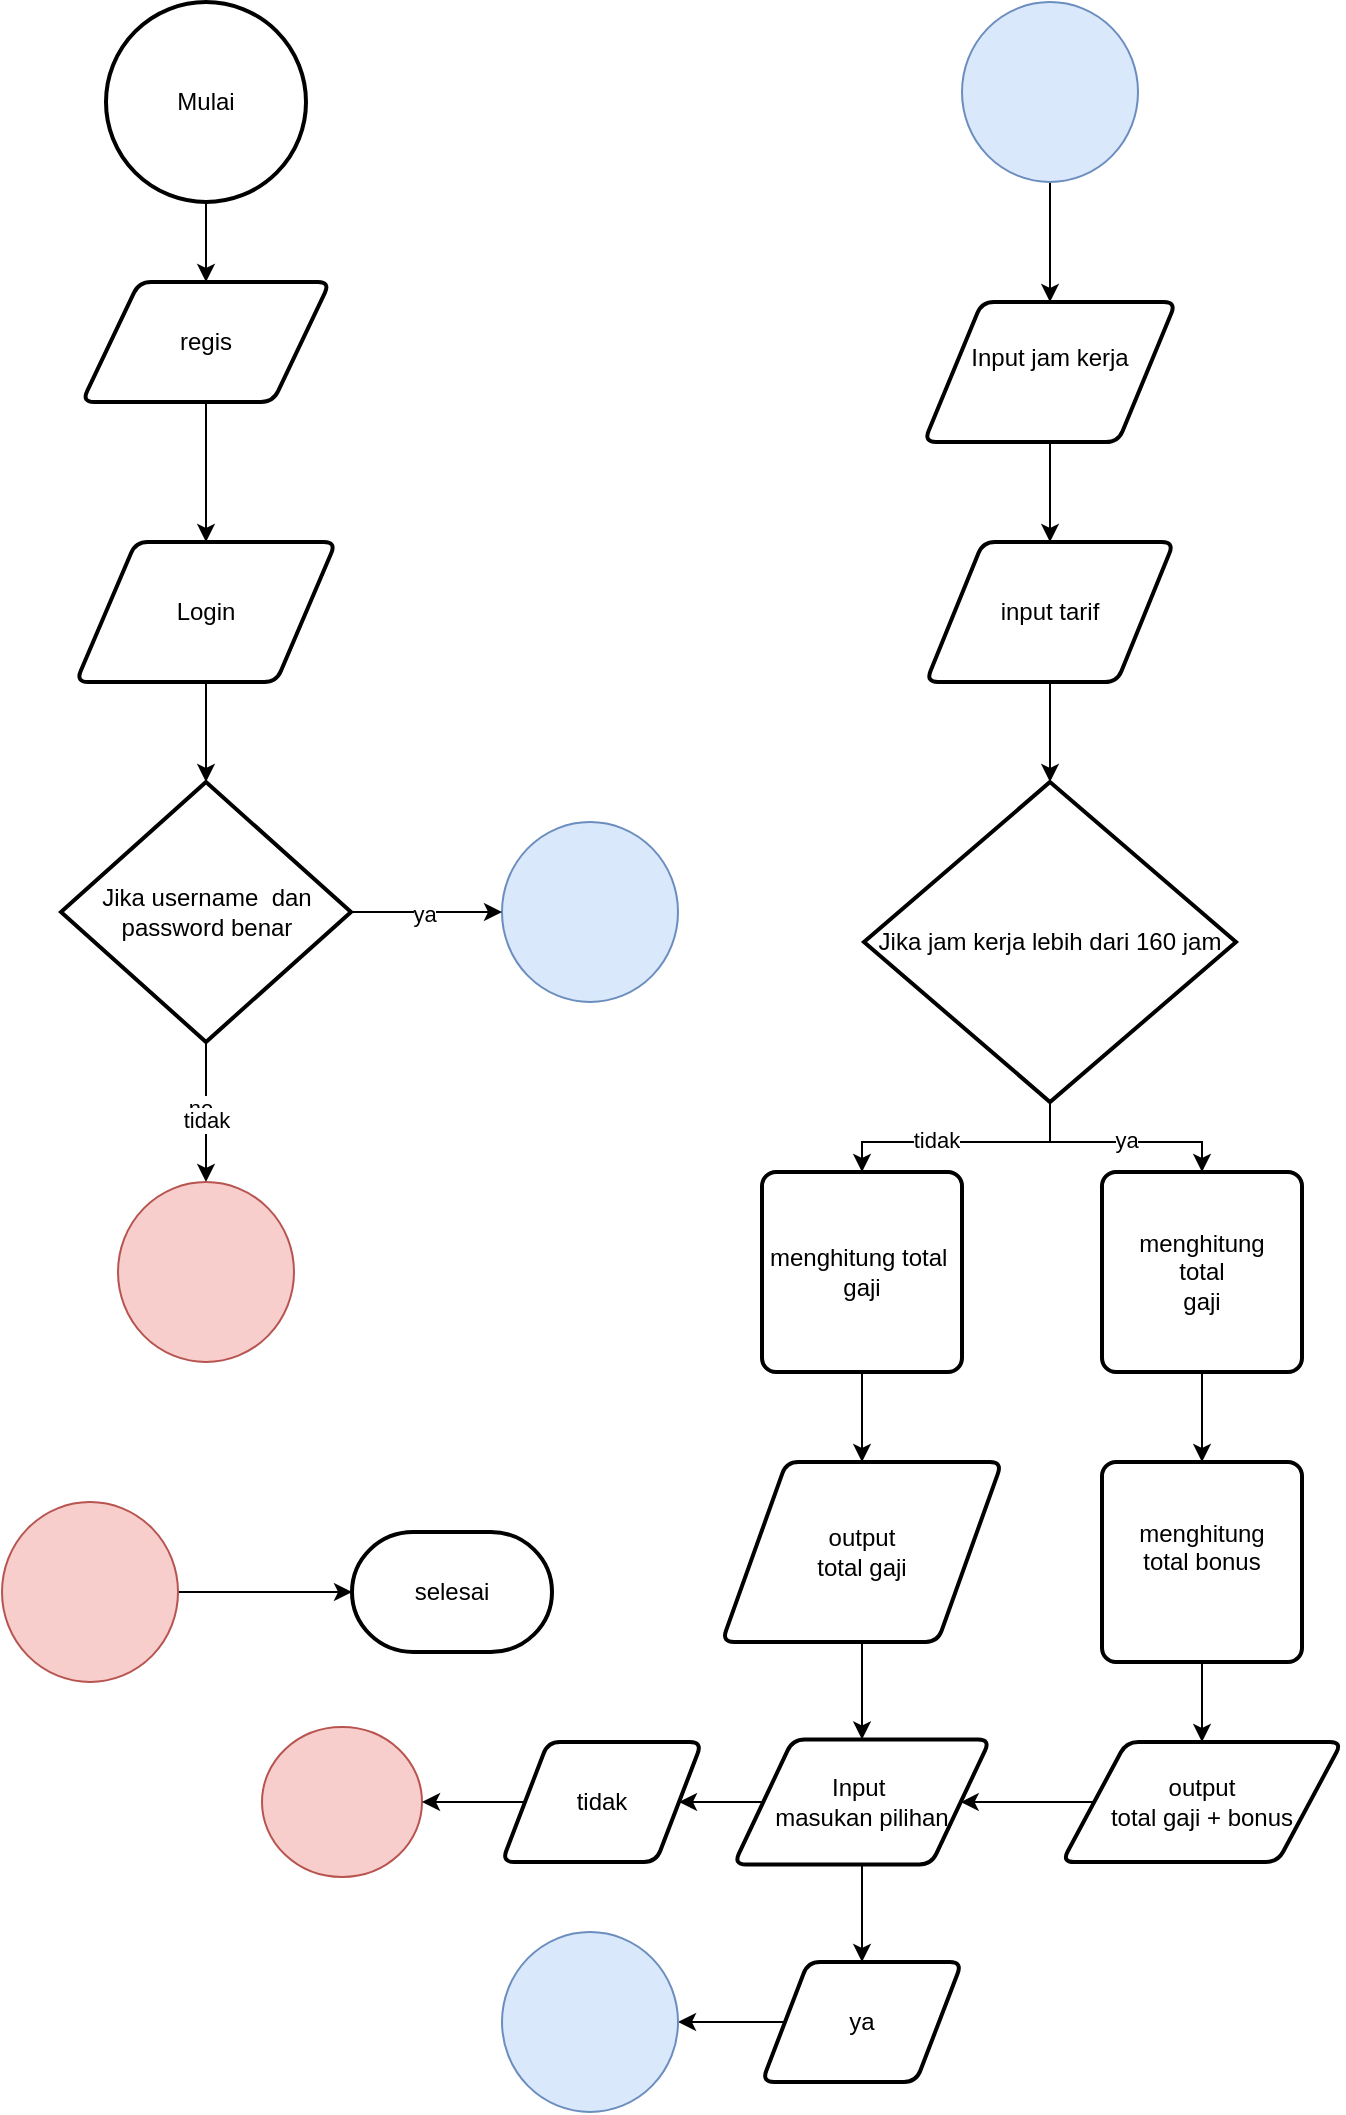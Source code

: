 <mxfile version="24.7.14">
  <diagram name="Halaman-1" id="M4Um3zYucQOefD8ou4oW">
    <mxGraphModel dx="2100" dy="1202" grid="1" gridSize="10" guides="1" tooltips="1" connect="1" arrows="1" fold="1" page="1" pageScale="1" pageWidth="827" pageHeight="1169" math="0" shadow="0">
      <root>
        <mxCell id="0" />
        <mxCell id="1" parent="0" />
        <mxCell id="2ca-9HjFx5d7AUhMN7xK-5" style="edgeStyle=orthogonalEdgeStyle;rounded=0;orthogonalLoop=1;jettySize=auto;html=1;exitX=0.5;exitY=1;exitDx=0;exitDy=0;exitPerimeter=0;entryX=0.5;entryY=0;entryDx=0;entryDy=0;" edge="1" parent="1" source="2ca-9HjFx5d7AUhMN7xK-1" target="2ca-9HjFx5d7AUhMN7xK-4">
          <mxGeometry relative="1" as="geometry" />
        </mxCell>
        <mxCell id="2ca-9HjFx5d7AUhMN7xK-1" value="Mulai" style="strokeWidth=2;html=1;shape=mxgraph.flowchart.start_2;whiteSpace=wrap;" vertex="1" parent="1">
          <mxGeometry x="52" y="20" width="100" height="100" as="geometry" />
        </mxCell>
        <mxCell id="2ca-9HjFx5d7AUhMN7xK-16" value="" style="edgeStyle=orthogonalEdgeStyle;rounded=0;orthogonalLoop=1;jettySize=auto;html=1;" edge="1" parent="1" source="2ca-9HjFx5d7AUhMN7xK-4" target="2ca-9HjFx5d7AUhMN7xK-6">
          <mxGeometry relative="1" as="geometry" />
        </mxCell>
        <mxCell id="2ca-9HjFx5d7AUhMN7xK-4" value="regis" style="shape=parallelogram;html=1;strokeWidth=2;perimeter=parallelogramPerimeter;whiteSpace=wrap;rounded=1;arcSize=12;size=0.23;" vertex="1" parent="1">
          <mxGeometry x="40" y="160" width="124" height="60" as="geometry" />
        </mxCell>
        <mxCell id="2ca-9HjFx5d7AUhMN7xK-14" value="" style="edgeStyle=orthogonalEdgeStyle;rounded=0;orthogonalLoop=1;jettySize=auto;html=1;" edge="1" parent="1" source="2ca-9HjFx5d7AUhMN7xK-6" target="2ca-9HjFx5d7AUhMN7xK-13">
          <mxGeometry relative="1" as="geometry" />
        </mxCell>
        <mxCell id="2ca-9HjFx5d7AUhMN7xK-6" value="Login" style="shape=parallelogram;html=1;strokeWidth=2;perimeter=parallelogramPerimeter;whiteSpace=wrap;rounded=1;arcSize=12;size=0.23;" vertex="1" parent="1">
          <mxGeometry x="37" y="290" width="130" height="70" as="geometry" />
        </mxCell>
        <mxCell id="2ca-9HjFx5d7AUhMN7xK-9" value="" style="verticalLabelPosition=bottom;verticalAlign=top;html=1;shape=mxgraph.flowchart.on-page_reference;fillColor=#dae8fc;strokeColor=#6c8ebf;" vertex="1" parent="1">
          <mxGeometry x="250" y="430" width="88" height="90" as="geometry" />
        </mxCell>
        <mxCell id="2ca-9HjFx5d7AUhMN7xK-24" value="" style="edgeStyle=orthogonalEdgeStyle;rounded=0;orthogonalLoop=1;jettySize=auto;html=1;" edge="1" parent="1" source="2ca-9HjFx5d7AUhMN7xK-11" target="2ca-9HjFx5d7AUhMN7xK-23">
          <mxGeometry relative="1" as="geometry" />
        </mxCell>
        <mxCell id="2ca-9HjFx5d7AUhMN7xK-11" value="" style="verticalLabelPosition=bottom;verticalAlign=top;html=1;shape=mxgraph.flowchart.on-page_reference;fillColor=#dae8fc;strokeColor=#6c8ebf;" vertex="1" parent="1">
          <mxGeometry x="480" y="20" width="88" height="90" as="geometry" />
        </mxCell>
        <mxCell id="2ca-9HjFx5d7AUhMN7xK-18" value="" style="edgeStyle=orthogonalEdgeStyle;rounded=0;orthogonalLoop=1;jettySize=auto;html=1;" edge="1" parent="1" source="2ca-9HjFx5d7AUhMN7xK-13" target="2ca-9HjFx5d7AUhMN7xK-9">
          <mxGeometry relative="1" as="geometry" />
        </mxCell>
        <mxCell id="2ca-9HjFx5d7AUhMN7xK-59" value="ya" style="edgeLabel;html=1;align=center;verticalAlign=middle;resizable=0;points=[];" vertex="1" connectable="0" parent="2ca-9HjFx5d7AUhMN7xK-18">
          <mxGeometry x="-0.042" y="-1" relative="1" as="geometry">
            <mxPoint as="offset" />
          </mxGeometry>
        </mxCell>
        <mxCell id="2ca-9HjFx5d7AUhMN7xK-20" value="" style="edgeStyle=orthogonalEdgeStyle;rounded=0;orthogonalLoop=1;jettySize=auto;html=1;" edge="1" parent="1" source="2ca-9HjFx5d7AUhMN7xK-13" target="2ca-9HjFx5d7AUhMN7xK-19">
          <mxGeometry relative="1" as="geometry" />
        </mxCell>
        <mxCell id="2ca-9HjFx5d7AUhMN7xK-22" value="no" style="edgeLabel;html=1;align=center;verticalAlign=middle;resizable=0;points=[];" vertex="1" connectable="0" parent="2ca-9HjFx5d7AUhMN7xK-20">
          <mxGeometry x="-0.054" y="-3" relative="1" as="geometry">
            <mxPoint as="offset" />
          </mxGeometry>
        </mxCell>
        <mxCell id="2ca-9HjFx5d7AUhMN7xK-60" value="tidak" style="edgeLabel;html=1;align=center;verticalAlign=middle;resizable=0;points=[];" vertex="1" connectable="0" parent="2ca-9HjFx5d7AUhMN7xK-20">
          <mxGeometry x="0.076" relative="1" as="geometry">
            <mxPoint y="1" as="offset" />
          </mxGeometry>
        </mxCell>
        <mxCell id="2ca-9HjFx5d7AUhMN7xK-13" value="Jika username&amp;nbsp; dan password benar" style="strokeWidth=2;html=1;shape=mxgraph.flowchart.decision;whiteSpace=wrap;" vertex="1" parent="1">
          <mxGeometry x="29.5" y="410" width="145" height="130" as="geometry" />
        </mxCell>
        <mxCell id="2ca-9HjFx5d7AUhMN7xK-19" value="" style="verticalLabelPosition=bottom;verticalAlign=top;html=1;shape=mxgraph.flowchart.on-page_reference;fillColor=#f8cecc;strokeColor=#b85450;" vertex="1" parent="1">
          <mxGeometry x="58" y="610" width="88" height="90" as="geometry" />
        </mxCell>
        <mxCell id="2ca-9HjFx5d7AUhMN7xK-26" value="" style="edgeStyle=orthogonalEdgeStyle;rounded=0;orthogonalLoop=1;jettySize=auto;html=1;" edge="1" parent="1" source="2ca-9HjFx5d7AUhMN7xK-23" target="2ca-9HjFx5d7AUhMN7xK-25">
          <mxGeometry relative="1" as="geometry" />
        </mxCell>
        <mxCell id="2ca-9HjFx5d7AUhMN7xK-23" value="Input jam kerja&lt;div&gt;&lt;br&gt;&lt;/div&gt;" style="shape=parallelogram;html=1;strokeWidth=2;perimeter=parallelogramPerimeter;whiteSpace=wrap;rounded=1;arcSize=12;size=0.23;" vertex="1" parent="1">
          <mxGeometry x="461" y="170" width="126" height="70" as="geometry" />
        </mxCell>
        <mxCell id="2ca-9HjFx5d7AUhMN7xK-28" value="" style="edgeStyle=orthogonalEdgeStyle;rounded=0;orthogonalLoop=1;jettySize=auto;html=1;" edge="1" parent="1" source="2ca-9HjFx5d7AUhMN7xK-25" target="2ca-9HjFx5d7AUhMN7xK-27">
          <mxGeometry relative="1" as="geometry" />
        </mxCell>
        <mxCell id="2ca-9HjFx5d7AUhMN7xK-25" value="input tarif" style="shape=parallelogram;html=1;strokeWidth=2;perimeter=parallelogramPerimeter;whiteSpace=wrap;rounded=1;arcSize=12;size=0.23;" vertex="1" parent="1">
          <mxGeometry x="462" y="290" width="124" height="70" as="geometry" />
        </mxCell>
        <mxCell id="2ca-9HjFx5d7AUhMN7xK-32" value="" style="edgeStyle=orthogonalEdgeStyle;rounded=0;orthogonalLoop=1;jettySize=auto;html=1;" edge="1" parent="1" source="2ca-9HjFx5d7AUhMN7xK-27" target="2ca-9HjFx5d7AUhMN7xK-29">
          <mxGeometry relative="1" as="geometry" />
        </mxCell>
        <mxCell id="2ca-9HjFx5d7AUhMN7xK-61" value="ya" style="edgeLabel;html=1;align=center;verticalAlign=middle;resizable=0;points=[];" vertex="1" connectable="0" parent="2ca-9HjFx5d7AUhMN7xK-32">
          <mxGeometry x="0.035" y="1" relative="1" as="geometry">
            <mxPoint as="offset" />
          </mxGeometry>
        </mxCell>
        <mxCell id="2ca-9HjFx5d7AUhMN7xK-37" style="edgeStyle=orthogonalEdgeStyle;rounded=0;orthogonalLoop=1;jettySize=auto;html=1;exitX=0.5;exitY=1;exitDx=0;exitDy=0;exitPerimeter=0;entryX=0.5;entryY=0;entryDx=0;entryDy=0;" edge="1" parent="1" source="2ca-9HjFx5d7AUhMN7xK-27" target="2ca-9HjFx5d7AUhMN7xK-36">
          <mxGeometry relative="1" as="geometry" />
        </mxCell>
        <mxCell id="2ca-9HjFx5d7AUhMN7xK-62" value="tidak" style="edgeLabel;html=1;align=center;verticalAlign=middle;resizable=0;points=[];" vertex="1" connectable="0" parent="2ca-9HjFx5d7AUhMN7xK-37">
          <mxGeometry x="0.202" y="-1" relative="1" as="geometry">
            <mxPoint as="offset" />
          </mxGeometry>
        </mxCell>
        <mxCell id="2ca-9HjFx5d7AUhMN7xK-27" value="Jika jam kerja lebih dari 160 jam" style="strokeWidth=2;html=1;shape=mxgraph.flowchart.decision;whiteSpace=wrap;" vertex="1" parent="1">
          <mxGeometry x="431" y="410" width="186" height="160" as="geometry" />
        </mxCell>
        <mxCell id="2ca-9HjFx5d7AUhMN7xK-33" value="" style="edgeStyle=orthogonalEdgeStyle;rounded=0;orthogonalLoop=1;jettySize=auto;html=1;" edge="1" parent="1" source="2ca-9HjFx5d7AUhMN7xK-29" target="2ca-9HjFx5d7AUhMN7xK-30">
          <mxGeometry relative="1" as="geometry" />
        </mxCell>
        <mxCell id="2ca-9HjFx5d7AUhMN7xK-29" value="menghitung&lt;div&gt;total&lt;/div&gt;&lt;div&gt;gaji&lt;/div&gt;" style="rounded=1;whiteSpace=wrap;html=1;absoluteArcSize=1;arcSize=14;strokeWidth=2;" vertex="1" parent="1">
          <mxGeometry x="550" y="605" width="100" height="100" as="geometry" />
        </mxCell>
        <mxCell id="2ca-9HjFx5d7AUhMN7xK-34" value="" style="edgeStyle=orthogonalEdgeStyle;rounded=0;orthogonalLoop=1;jettySize=auto;html=1;" edge="1" parent="1" source="2ca-9HjFx5d7AUhMN7xK-30" target="2ca-9HjFx5d7AUhMN7xK-31">
          <mxGeometry relative="1" as="geometry" />
        </mxCell>
        <mxCell id="2ca-9HjFx5d7AUhMN7xK-30" value="menghitung&lt;div&gt;total bonus&lt;/div&gt;&lt;div&gt;&lt;br&gt;&lt;/div&gt;" style="rounded=1;whiteSpace=wrap;html=1;absoluteArcSize=1;arcSize=14;strokeWidth=2;" vertex="1" parent="1">
          <mxGeometry x="550" y="750" width="100" height="100" as="geometry" />
        </mxCell>
        <mxCell id="2ca-9HjFx5d7AUhMN7xK-41" value="" style="edgeStyle=orthogonalEdgeStyle;rounded=0;orthogonalLoop=1;jettySize=auto;html=1;" edge="1" parent="1" source="2ca-9HjFx5d7AUhMN7xK-31" target="2ca-9HjFx5d7AUhMN7xK-40">
          <mxGeometry relative="1" as="geometry" />
        </mxCell>
        <mxCell id="2ca-9HjFx5d7AUhMN7xK-31" value="output&lt;div&gt;total gaji + bonus&lt;/div&gt;" style="shape=parallelogram;html=1;strokeWidth=2;perimeter=parallelogramPerimeter;whiteSpace=wrap;rounded=1;arcSize=12;size=0.23;" vertex="1" parent="1">
          <mxGeometry x="530" y="890" width="140" height="60" as="geometry" />
        </mxCell>
        <mxCell id="2ca-9HjFx5d7AUhMN7xK-39" value="" style="edgeStyle=orthogonalEdgeStyle;rounded=0;orthogonalLoop=1;jettySize=auto;html=1;" edge="1" parent="1" source="2ca-9HjFx5d7AUhMN7xK-36" target="2ca-9HjFx5d7AUhMN7xK-38">
          <mxGeometry relative="1" as="geometry" />
        </mxCell>
        <mxCell id="2ca-9HjFx5d7AUhMN7xK-36" value="menghitung total&amp;nbsp;&lt;div&gt;gaji&lt;/div&gt;" style="rounded=1;whiteSpace=wrap;html=1;absoluteArcSize=1;arcSize=14;strokeWidth=2;" vertex="1" parent="1">
          <mxGeometry x="380" y="605" width="100" height="100" as="geometry" />
        </mxCell>
        <mxCell id="2ca-9HjFx5d7AUhMN7xK-42" value="" style="edgeStyle=orthogonalEdgeStyle;rounded=0;orthogonalLoop=1;jettySize=auto;html=1;" edge="1" parent="1" source="2ca-9HjFx5d7AUhMN7xK-38" target="2ca-9HjFx5d7AUhMN7xK-40">
          <mxGeometry relative="1" as="geometry" />
        </mxCell>
        <mxCell id="2ca-9HjFx5d7AUhMN7xK-38" value="output&lt;div&gt;total gaji&lt;/div&gt;" style="shape=parallelogram;html=1;strokeWidth=2;perimeter=parallelogramPerimeter;whiteSpace=wrap;rounded=1;arcSize=12;size=0.23;" vertex="1" parent="1">
          <mxGeometry x="360" y="750" width="140" height="90" as="geometry" />
        </mxCell>
        <mxCell id="2ca-9HjFx5d7AUhMN7xK-47" value="" style="edgeStyle=orthogonalEdgeStyle;rounded=0;orthogonalLoop=1;jettySize=auto;html=1;" edge="1" parent="1" source="2ca-9HjFx5d7AUhMN7xK-40" target="2ca-9HjFx5d7AUhMN7xK-46">
          <mxGeometry relative="1" as="geometry" />
        </mxCell>
        <mxCell id="2ca-9HjFx5d7AUhMN7xK-50" style="edgeStyle=orthogonalEdgeStyle;rounded=0;orthogonalLoop=1;jettySize=auto;html=1;exitX=0;exitY=0.5;exitDx=0;exitDy=0;" edge="1" parent="1" source="2ca-9HjFx5d7AUhMN7xK-40" target="2ca-9HjFx5d7AUhMN7xK-48">
          <mxGeometry relative="1" as="geometry" />
        </mxCell>
        <mxCell id="2ca-9HjFx5d7AUhMN7xK-40" value="Input&amp;nbsp;&lt;div&gt;masukan pilihan&lt;/div&gt;" style="shape=parallelogram;html=1;strokeWidth=2;perimeter=parallelogramPerimeter;whiteSpace=wrap;rounded=1;arcSize=12;size=0.23;" vertex="1" parent="1">
          <mxGeometry x="365.89" y="888.75" width="128.22" height="62.5" as="geometry" />
        </mxCell>
        <mxCell id="2ca-9HjFx5d7AUhMN7xK-43" value="" style="verticalLabelPosition=bottom;verticalAlign=top;html=1;shape=mxgraph.flowchart.on-page_reference;fillColor=#f8cecc;strokeColor=#b85450;" vertex="1" parent="1">
          <mxGeometry x="130" y="882.5" width="80" height="75" as="geometry" />
        </mxCell>
        <mxCell id="2ca-9HjFx5d7AUhMN7xK-54" value="" style="edgeStyle=orthogonalEdgeStyle;rounded=0;orthogonalLoop=1;jettySize=auto;html=1;" edge="1" parent="1" source="2ca-9HjFx5d7AUhMN7xK-46" target="2ca-9HjFx5d7AUhMN7xK-53">
          <mxGeometry relative="1" as="geometry" />
        </mxCell>
        <mxCell id="2ca-9HjFx5d7AUhMN7xK-46" value="ya" style="shape=parallelogram;html=1;strokeWidth=2;perimeter=parallelogramPerimeter;whiteSpace=wrap;rounded=1;arcSize=12;size=0.23;" vertex="1" parent="1">
          <mxGeometry x="380" y="1000" width="100" height="60" as="geometry" />
        </mxCell>
        <mxCell id="2ca-9HjFx5d7AUhMN7xK-51" value="" style="edgeStyle=orthogonalEdgeStyle;rounded=0;orthogonalLoop=1;jettySize=auto;html=1;" edge="1" parent="1" source="2ca-9HjFx5d7AUhMN7xK-48" target="2ca-9HjFx5d7AUhMN7xK-43">
          <mxGeometry relative="1" as="geometry" />
        </mxCell>
        <mxCell id="2ca-9HjFx5d7AUhMN7xK-48" value="tidak" style="shape=parallelogram;html=1;strokeWidth=2;perimeter=parallelogramPerimeter;whiteSpace=wrap;rounded=1;arcSize=12;size=0.23;" vertex="1" parent="1">
          <mxGeometry x="250" y="890" width="100" height="60" as="geometry" />
        </mxCell>
        <mxCell id="2ca-9HjFx5d7AUhMN7xK-53" value="" style="verticalLabelPosition=bottom;verticalAlign=top;html=1;shape=mxgraph.flowchart.on-page_reference;fillColor=#dae8fc;strokeColor=#6c8ebf;" vertex="1" parent="1">
          <mxGeometry x="250" y="985" width="88" height="90" as="geometry" />
        </mxCell>
        <mxCell id="2ca-9HjFx5d7AUhMN7xK-57" value="" style="edgeStyle=orthogonalEdgeStyle;rounded=0;orthogonalLoop=1;jettySize=auto;html=1;" edge="1" parent="1" source="2ca-9HjFx5d7AUhMN7xK-55" target="2ca-9HjFx5d7AUhMN7xK-56">
          <mxGeometry relative="1" as="geometry" />
        </mxCell>
        <mxCell id="2ca-9HjFx5d7AUhMN7xK-55" value="" style="verticalLabelPosition=bottom;verticalAlign=top;html=1;shape=mxgraph.flowchart.on-page_reference;fillColor=#f8cecc;strokeColor=#b85450;" vertex="1" parent="1">
          <mxGeometry y="770" width="88" height="90" as="geometry" />
        </mxCell>
        <mxCell id="2ca-9HjFx5d7AUhMN7xK-56" value="selesai" style="strokeWidth=2;html=1;shape=mxgraph.flowchart.terminator;whiteSpace=wrap;" vertex="1" parent="1">
          <mxGeometry x="175" y="785" width="100" height="60" as="geometry" />
        </mxCell>
      </root>
    </mxGraphModel>
  </diagram>
</mxfile>
